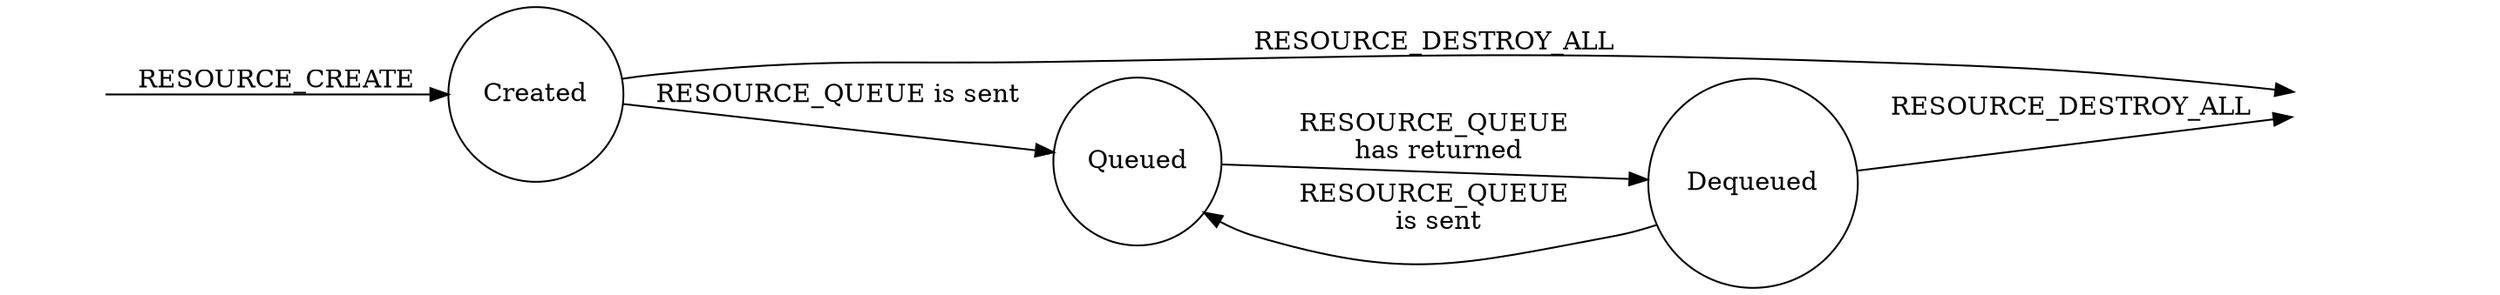 digraph {
  graph [ rankdir = LR, layout = dot ];

  init [style = invis]
  destroyed  [style = invis]
  created [label="Created", shape=circle]
  dequeued [label="Dequeued", shape=circle]
  queued [label="Queued", shape=circle]

  init -> created [label="RESOURCE_CREATE"]

  created -> queued [label="RESOURCE_QUEUE is sent"]
  dequeued -> queued [label="RESOURCE_QUEUE\n is sent"]
  queued -> dequeued [label="RESOURCE_QUEUE\n has returned"]

  created -> destroyed [label="RESOURCE_DESTROY_ALL"]
  dequeued -> destroyed [label="RESOURCE_DESTROY_ALL"]
}
